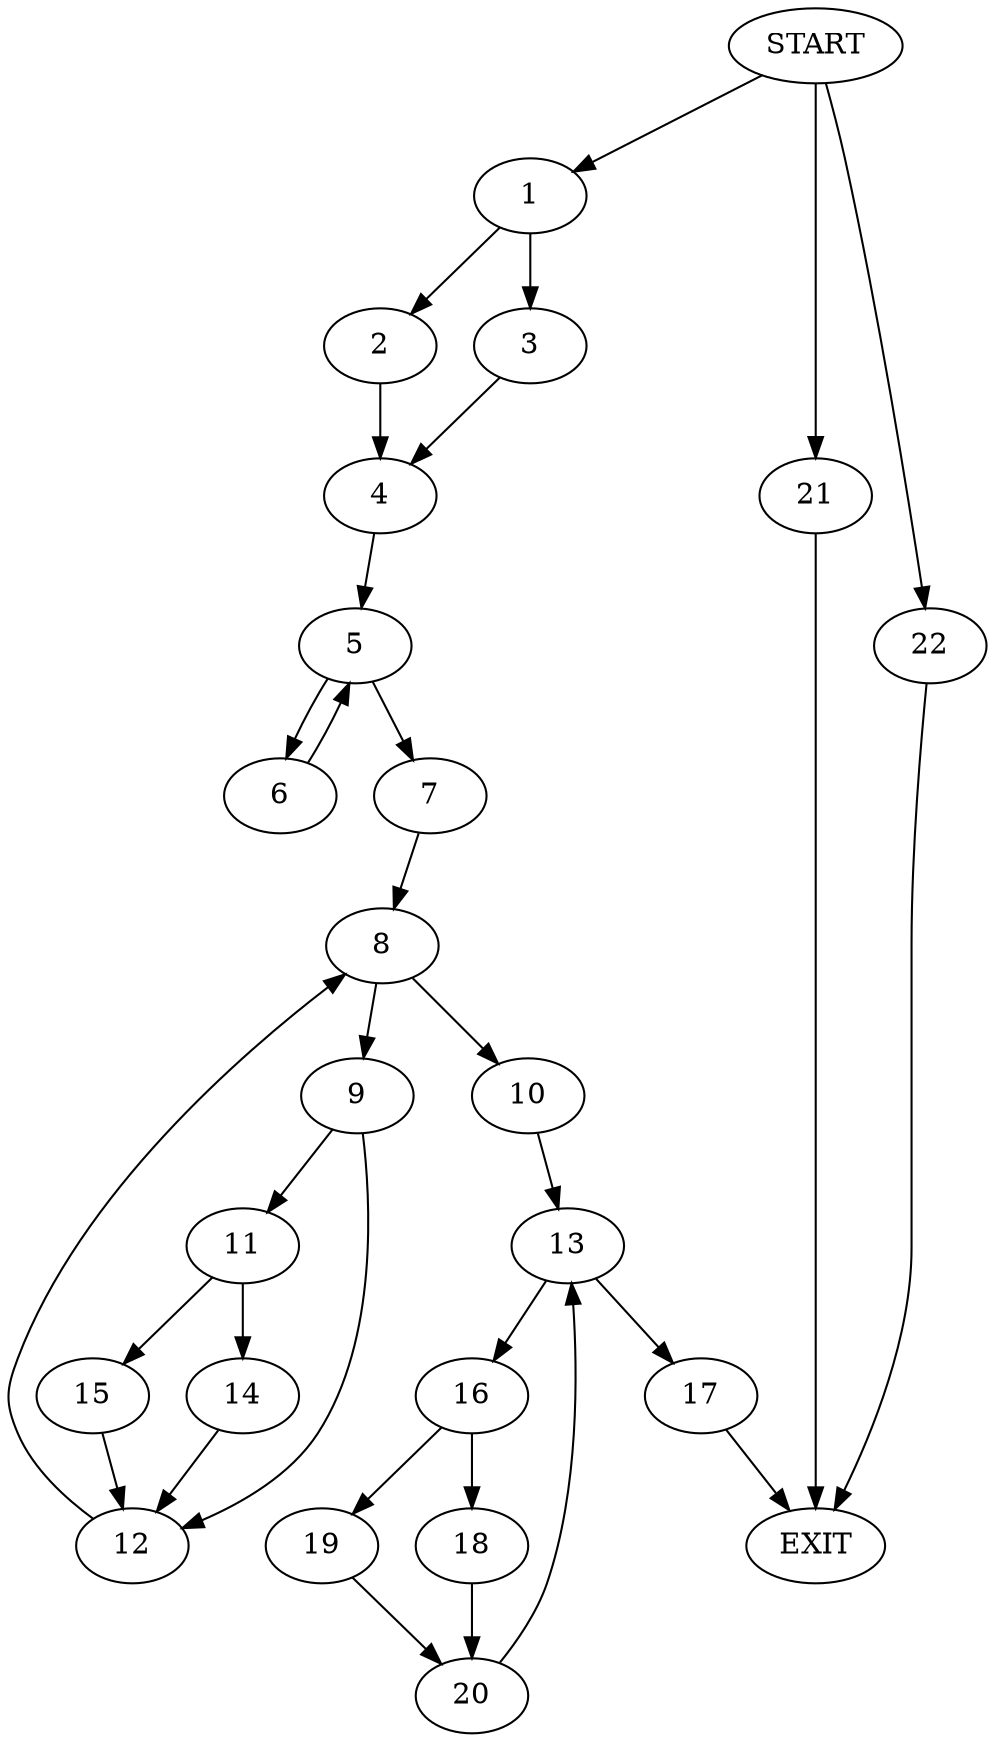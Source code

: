 digraph {
0 [label="START"]
23 [label="EXIT"]
0 -> 1
1 -> 2
1 -> 3
3 -> 4
2 -> 4
4 -> 5
5 -> 6
5 -> 7
7 -> 8
6 -> 5
8 -> 9
8 -> 10
9 -> 11
9 -> 12
10 -> 13
12 -> 8
11 -> 14
11 -> 15
15 -> 12
14 -> 12
13 -> 16
13 -> 17
16 -> 18
16 -> 19
17 -> 23
18 -> 20
19 -> 20
20 -> 13
0 -> 21
21 -> 23
0 -> 22
22 -> 23
}

